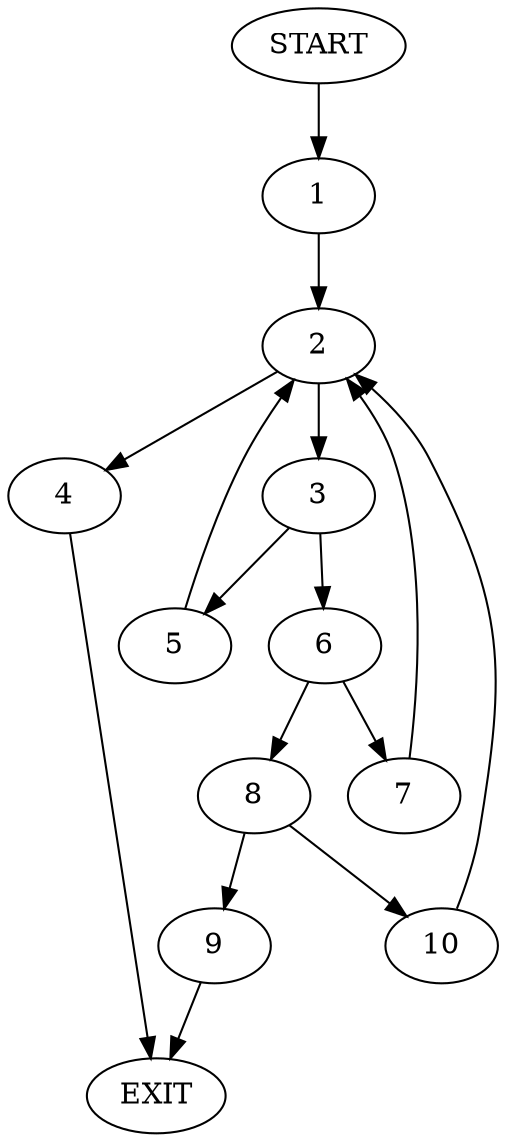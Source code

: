digraph {
0 [label="START"]
11 [label="EXIT"]
0 -> 1
1 -> 2
2 -> 3
2 -> 4
3 -> 5
3 -> 6
4 -> 11
6 -> 7
6 -> 8
5 -> 2
8 -> 9
8 -> 10
7 -> 2
10 -> 2
9 -> 11
}
